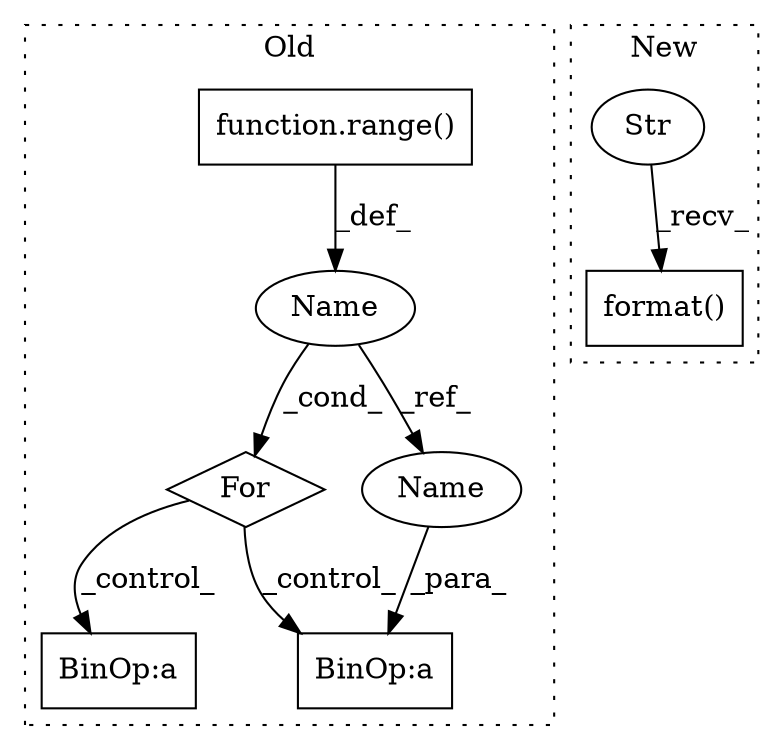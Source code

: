digraph G {
subgraph cluster0 {
1 [label="function.range()" a="75" s="27095,27112" l="6,1" shape="box"];
4 [label="For" a="107" s="27086,27113" l="4,14" shape="diamond"];
5 [label="BinOp:a" a="82" s="27142" l="1" shape="box"];
6 [label="Name" a="87" s="27090" l="1" shape="ellipse"];
7 [label="BinOp:a" a="82" s="27214" l="3" shape="box"];
8 [label="Name" a="87" s="27141" l="1" shape="ellipse"];
label = "Old";
style="dotted";
}
subgraph cluster1 {
2 [label="format()" a="75" s="20274,20354" l="67,1" shape="box"];
3 [label="Str" a="66" s="20274" l="59" shape="ellipse"];
label = "New";
style="dotted";
}
1 -> 6 [label="_def_"];
3 -> 2 [label="_recv_"];
4 -> 7 [label="_control_"];
4 -> 5 [label="_control_"];
6 -> 8 [label="_ref_"];
6 -> 4 [label="_cond_"];
8 -> 5 [label="_para_"];
}